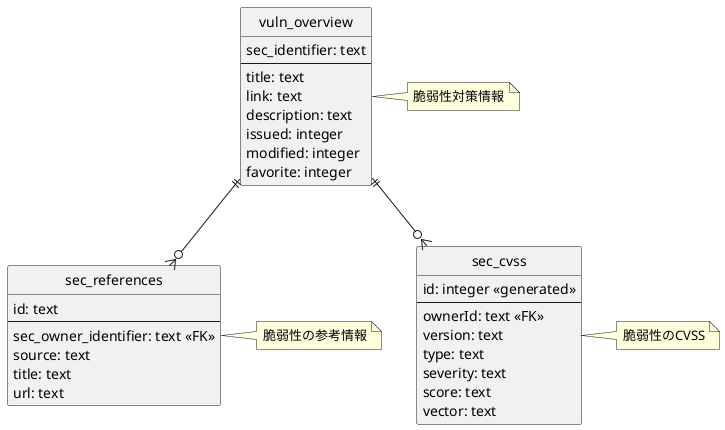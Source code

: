 @startuml Roomのエンティティ

hide circle

entity vuln_overview {
  sec_identifier: text
  --
  title: text
  link: text
  description: text
  issued: integer
  modified: integer
  favorite: integer
}
note right: 脆弱性対策情報

entity sec_references {
  id: text
  --
  sec_owner_identifier: text <<FK>>
  source: text
  title: text
  url: text
}
note right: 脆弱性の参考情報

entity sec_cvss {
  id: integer <<generated>>
  --
  ownerId: text <<FK>>
  version: text
  type: text
  severity: text
  score: text
  vector: text
}
note right: 脆弱性のCVSS

vuln_overview ||--o{ sec_references
vuln_overview ||--o{ sec_cvss

@enduml
